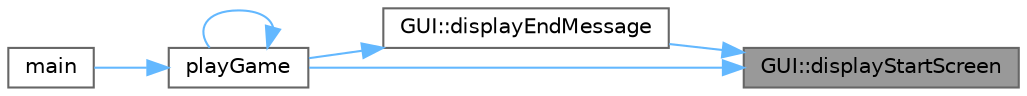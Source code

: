 digraph "GUI::displayStartScreen"
{
 // INTERACTIVE_SVG=YES
 // LATEX_PDF_SIZE
  bgcolor="transparent";
  edge [fontname=Helvetica,fontsize=10,labelfontname=Helvetica,labelfontsize=10];
  node [fontname=Helvetica,fontsize=10,shape=box,height=0.2,width=0.4];
  rankdir="RL";
  Node1 [id="Node000001",label="GUI::displayStartScreen",height=0.2,width=0.4,color="gray40", fillcolor="grey60", style="filled", fontcolor="black",tooltip="Displays the start screen of the game."];
  Node1 -> Node2 [id="edge1_Node000001_Node000002",dir="back",color="steelblue1",style="solid",tooltip=" "];
  Node2 [id="Node000002",label="GUI::displayEndMessage",height=0.2,width=0.4,color="grey40", fillcolor="white", style="filled",URL="$class_g_u_i.html#a663dad721796a4f367c2534e1901fc97",tooltip="Displays the end message when the game is over."];
  Node2 -> Node3 [id="edge2_Node000002_Node000003",dir="back",color="steelblue1",style="solid",tooltip=" "];
  Node3 [id="Node000003",label="playGame",height=0.2,width=0.4,color="grey40", fillcolor="white", style="filled",URL="$main_8cpp.html#a4cbfdb17bf51e00546880626f7e80429",tooltip=" "];
  Node3 -> Node4 [id="edge3_Node000003_Node000004",dir="back",color="steelblue1",style="solid",tooltip=" "];
  Node4 [id="Node000004",label="main",height=0.2,width=0.4,color="grey40", fillcolor="white", style="filled",URL="$main_8cpp.html#a0ddf1224851353fc92bfbff6f499fa97",tooltip=" "];
  Node3 -> Node3 [id="edge4_Node000003_Node000003",dir="back",color="steelblue1",style="solid",tooltip=" "];
  Node1 -> Node3 [id="edge5_Node000001_Node000003",dir="back",color="steelblue1",style="solid",tooltip=" "];
}
